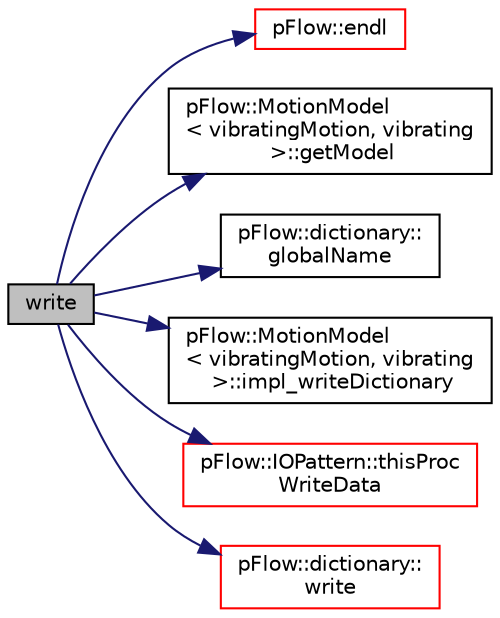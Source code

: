 digraph "write"
{
 // LATEX_PDF_SIZE
  edge [fontname="Helvetica",fontsize="10",labelfontname="Helvetica",labelfontsize="10"];
  node [fontname="Helvetica",fontsize="10",shape=record];
  rankdir="LR";
  Node1 [label="write",height=0.2,width=0.4,color="black", fillcolor="grey75", style="filled", fontcolor="black",tooltip=" "];
  Node1 -> Node2 [color="midnightblue",fontsize="10",style="solid",fontname="Helvetica"];
  Node2 [label="pFlow::endl",height=0.2,width=0.4,color="red", fillcolor="white", style="filled",URL="$namespacepFlow.html#aba8f0c455a3fdb4b05ad33a25b13b189",tooltip="Add newline and flush stream."];
  Node1 -> Node4 [color="midnightblue",fontsize="10",style="solid",fontname="Helvetica"];
  Node4 [label="pFlow::MotionModel\l\< vibratingMotion, vibrating\l \>::getModel",height=0.2,width=0.4,color="black", fillcolor="white", style="filled",URL="$classpFlow_1_1MotionModel.html#ae61119209b2ab0f91e3db07b73316b9e",tooltip="obtain a reference to the actual motion model"];
  Node1 -> Node5 [color="midnightblue",fontsize="10",style="solid",fontname="Helvetica"];
  Node5 [label="pFlow::dictionary::\lglobalName",height=0.2,width=0.4,color="black", fillcolor="white", style="filled",URL="$classpFlow_1_1dictionary.html#a85c3c1fce0c14d36030092df2f27b632",tooltip="global name of entry, separated with dots"];
  Node1 -> Node6 [color="midnightblue",fontsize="10",style="solid",fontname="Helvetica"];
  Node6 [label="pFlow::MotionModel\l\< vibratingMotion, vibrating\l \>::impl_writeDictionary",height=0.2,width=0.4,color="black", fillcolor="white", style="filled",URL="$classpFlow_1_1MotionModel.html#a9815d1de95f713d43fbd194c612142ff",tooltip="Write to dictionary."];
  Node1 -> Node7 [color="midnightblue",fontsize="10",style="solid",fontname="Helvetica"];
  Node7 [label="pFlow::IOPattern::thisProc\lWriteData",height=0.2,width=0.4,color="red", fillcolor="white", style="filled",URL="$classpFlow_1_1IOPattern.html#a96f33dc2acbd7a153e16d6405222f1a9",tooltip=" "];
  Node1 -> Node10 [color="midnightblue",fontsize="10",style="solid",fontname="Helvetica"];
  Node10 [label="pFlow::dictionary::\lwrite",height=0.2,width=0.4,color="red", fillcolor="white", style="filled",URL="$classpFlow_1_1dictionary.html#aac753ee6ead0ddcdfb9e74f169c6bcec",tooltip="write to stream"];
}
